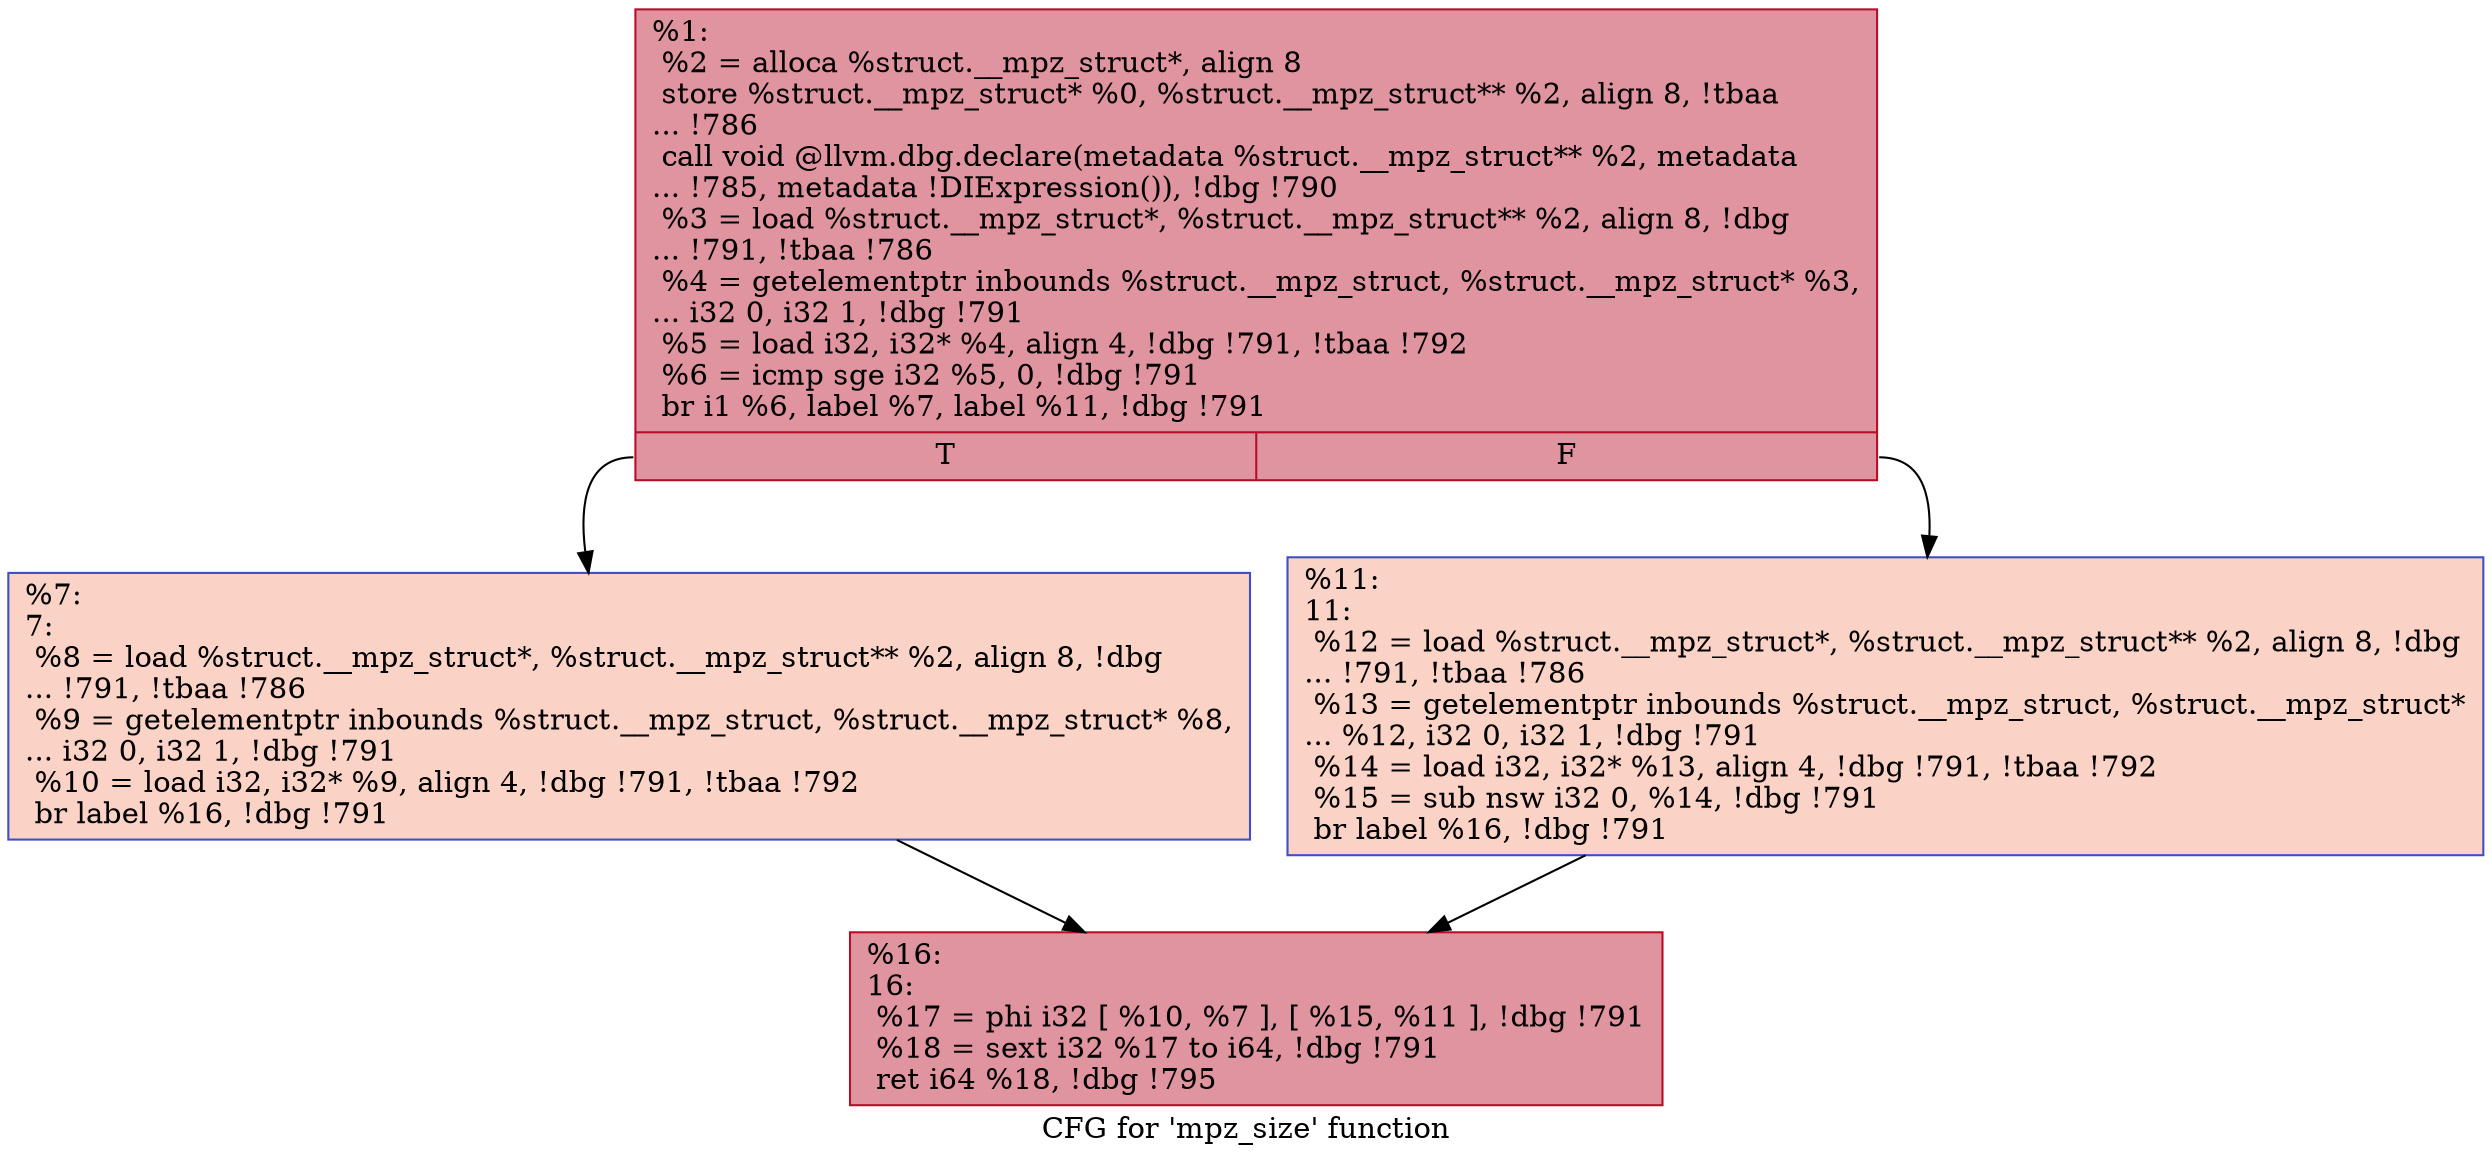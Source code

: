 digraph "CFG for 'mpz_size' function" {
	label="CFG for 'mpz_size' function";

	Node0x1baac00 [shape=record,color="#b70d28ff", style=filled, fillcolor="#b70d2870",label="{%1:\l  %2 = alloca %struct.__mpz_struct*, align 8\l  store %struct.__mpz_struct* %0, %struct.__mpz_struct** %2, align 8, !tbaa\l... !786\l  call void @llvm.dbg.declare(metadata %struct.__mpz_struct** %2, metadata\l... !785, metadata !DIExpression()), !dbg !790\l  %3 = load %struct.__mpz_struct*, %struct.__mpz_struct** %2, align 8, !dbg\l... !791, !tbaa !786\l  %4 = getelementptr inbounds %struct.__mpz_struct, %struct.__mpz_struct* %3,\l... i32 0, i32 1, !dbg !791\l  %5 = load i32, i32* %4, align 4, !dbg !791, !tbaa !792\l  %6 = icmp sge i32 %5, 0, !dbg !791\l  br i1 %6, label %7, label %11, !dbg !791\l|{<s0>T|<s1>F}}"];
	Node0x1baac00:s0 -> Node0x1bacde0;
	Node0x1baac00:s1 -> Node0x1bace30;
	Node0x1bacde0 [shape=record,color="#3d50c3ff", style=filled, fillcolor="#f59c7d70",label="{%7:\l7:                                                \l  %8 = load %struct.__mpz_struct*, %struct.__mpz_struct** %2, align 8, !dbg\l... !791, !tbaa !786\l  %9 = getelementptr inbounds %struct.__mpz_struct, %struct.__mpz_struct* %8,\l... i32 0, i32 1, !dbg !791\l  %10 = load i32, i32* %9, align 4, !dbg !791, !tbaa !792\l  br label %16, !dbg !791\l}"];
	Node0x1bacde0 -> Node0x1bace80;
	Node0x1bace30 [shape=record,color="#3d50c3ff", style=filled, fillcolor="#f59c7d70",label="{%11:\l11:                                               \l  %12 = load %struct.__mpz_struct*, %struct.__mpz_struct** %2, align 8, !dbg\l... !791, !tbaa !786\l  %13 = getelementptr inbounds %struct.__mpz_struct, %struct.__mpz_struct*\l... %12, i32 0, i32 1, !dbg !791\l  %14 = load i32, i32* %13, align 4, !dbg !791, !tbaa !792\l  %15 = sub nsw i32 0, %14, !dbg !791\l  br label %16, !dbg !791\l}"];
	Node0x1bace30 -> Node0x1bace80;
	Node0x1bace80 [shape=record,color="#b70d28ff", style=filled, fillcolor="#b70d2870",label="{%16:\l16:                                               \l  %17 = phi i32 [ %10, %7 ], [ %15, %11 ], !dbg !791\l  %18 = sext i32 %17 to i64, !dbg !791\l  ret i64 %18, !dbg !795\l}"];
}
